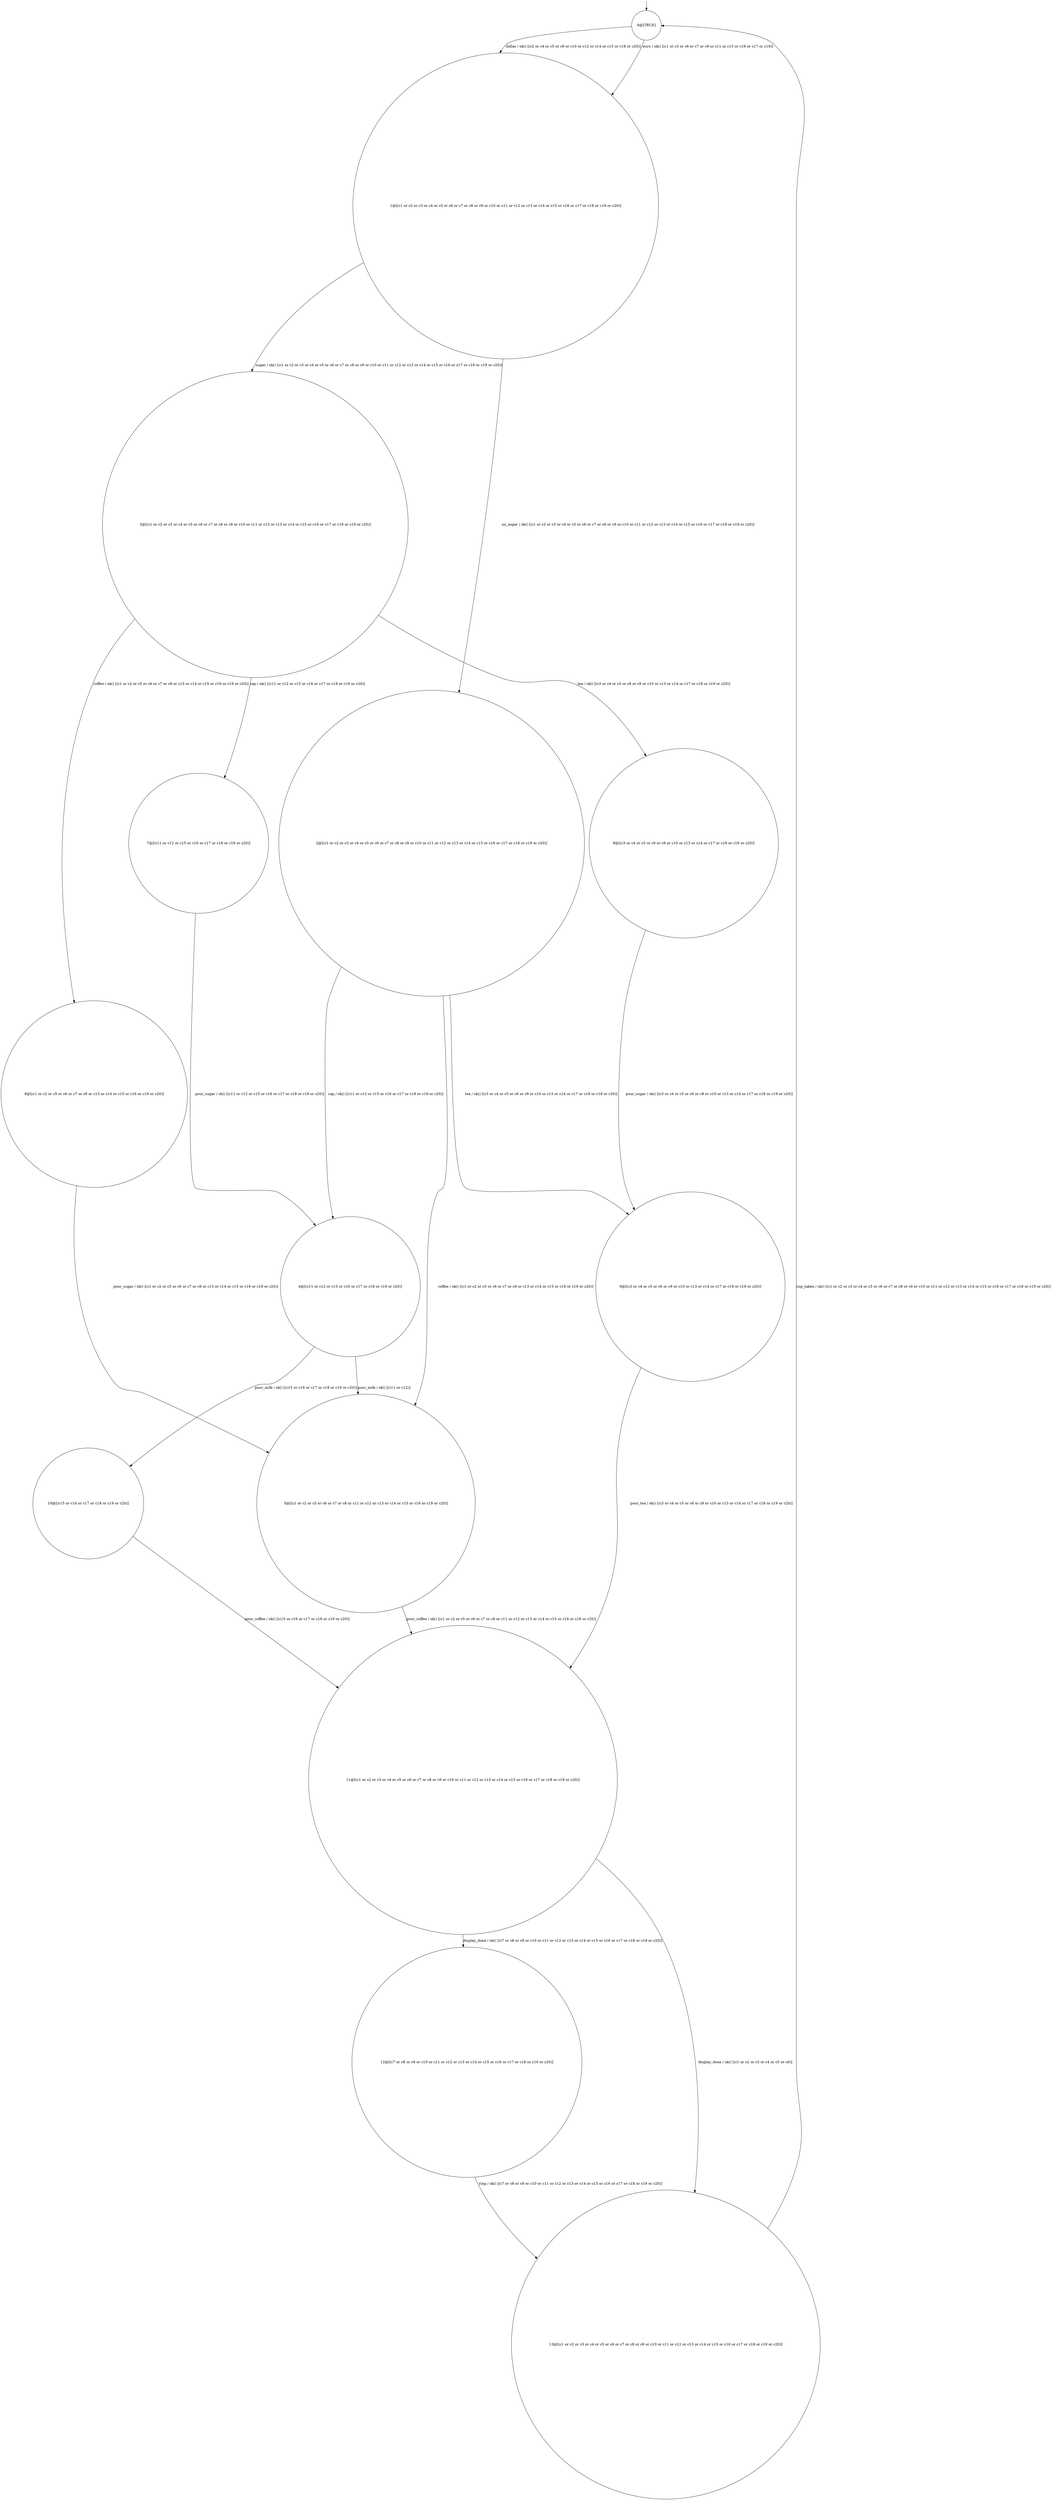 digraph g {
	edge [lblstyle="above, sloped"];
	s0 [shape="circle" label="0@[TRUE]"];
	s1 [shape="circle" label="1@[(c1 or c2 or c3 or c4 or c5 or c6 or c7 or c8 or c9 or c10 or c11 or c12 or c13 or c14 or c15 or c16 or c17 or c18 or c19 or c20)]"];
	s2 [shape="circle" label="2@[(c1 or c2 or c3 or c4 or c5 or c6 or c7 or c8 or c9 or c10 or c11 or c12 or c13 or c14 or c15 or c16 or c17 or c18 or c19 or c20)]"];
	s3 [shape="circle" label="3@[(c1 or c2 or c3 or c4 or c5 or c6 or c7 or c8 or c9 or c10 or c11 or c12 or c13 or c14 or c15 or c16 or c17 or c18 or c19 or c20)]"];
	s4 [shape="circle" label="4@[(c11 or c12 or c15 or c16 or c17 or c18 or c19 or c20)]"];
	s5 [shape="circle" label="5@[(c1 or c2 or c5 or c6 or c7 or c8 or c11 or c12 or c13 or c14 or c15 or c16 or c19 or c20)]"];
	s6 [shape="circle" label="6@[(c3 or c4 or c5 or c6 or c9 or c10 or c13 or c14 or c17 or c18 or c19 or c20)]"];
	s7 [shape="circle" label="7@[(c11 or c12 or c15 or c16 or c17 or c18 or c19 or c20)]"];
	s8 [shape="circle" label="8@[(c1 or c2 or c5 or c6 or c7 or c8 or c13 or c14 or c15 or c16 or c19 or c20)]"];
	s9 [shape="circle" label="9@[(c3 or c4 or c5 or c6 or c9 or c10 or c13 or c14 or c17 or c18 or c19 or c20)]"];
	s10 [shape="circle" label="10@[(c15 or c16 or c17 or c18 or c19 or c20)]"];
	s11 [shape="circle" label="11@[(c1 or c2 or c3 or c4 or c5 or c6 or c7 or c8 or c9 or c10 or c11 or c12 or c13 or c14 or c15 or c16 or c17 or c18 or c19 or c20)]"];
	s12 [shape="circle" label="12@[(c7 or c8 or c9 or c10 or c11 or c12 or c13 or c14 or c15 or c16 or c17 or c18 or c19 or c20)]"];
	s13 [shape="circle" label="13@[(c1 or c2 or c3 or c4 or c5 or c6 or c7 or c8 or c9 or c10 or c11 or c12 or c13 or c14 or c15 or c16 or c17 or c18 or c19 or c20)]"];
	s0 -> s1 [label="dollar / ok() [(c2 or c4 or c5 or c8 or c10 or c12 or c14 or c15 or c18 or c20)]"];
	s0 -> s1 [label="euro / ok() [(c1 or c3 or c6 or c7 or c9 or c11 or c13 or c16 or c17 or c19)]"];
	s1 -> s2 [label="no_sugar / ok() [(c1 or c2 or c3 or c4 or c5 or c6 or c7 or c8 or c9 or c10 or c11 or c12 or c13 or c14 or c15 or c16 or c17 or c18 or c19 or c20)]"];
	s1 -> s3 [label="sugar / ok() [(c1 or c2 or c3 or c4 or c5 or c6 or c7 or c8 or c9 or c10 or c11 or c12 or c13 or c14 or c15 or c16 or c17 or c18 or c19 or c20)]"];
	s2 -> s4 [label="cap / ok() [(c11 or c12 or c15 or c16 or c17 or c18 or c19 or c20)]"];
	s2 -> s5 [label="coffee / ok() [(c1 or c2 or c5 or c6 or c7 or c8 or c13 or c14 or c15 or c16 or c19 or c20)]"];
	s2 -> s6 [label="tea / ok() [(c3 or c4 or c5 or c6 or c9 or c10 or c13 or c14 or c17 or c18 or c19 or c20)]"];
	s3 -> s7 [label="cap / ok() [(c11 or c12 or c15 or c16 or c17 or c18 or c19 or c20)]"];
	s3 -> s8 [label="coffee / ok() [(c1 or c2 or c5 or c6 or c7 or c8 or c13 or c14 or c15 or c16 or c19 or c20)]"];
	s3 -> s9 [label="tea / ok() [(c3 or c4 or c5 or c6 or c9 or c10 or c13 or c14 or c17 or c18 or c19 or c20)]"];
	s4 -> s10 [label="pour_milk / ok() [(c15 or c16 or c17 or c18 or c19 or c20)]"];
	s4 -> s5 [label="pour_milk / ok() [(c11 or c12)]"];
	s5 -> s11 [label="pour_coffee / ok() [(c1 or c2 or c5 or c6 or c7 or c8 or c11 or c12 or c13 or c14 or c15 or c16 or c19 or c20)]"];
	s6 -> s11 [label="pour_tea / ok() [(c3 or c4 or c5 or c6 or c9 or c10 or c13 or c14 or c17 or c18 or c19 or c20)]"];
	s7 -> s4 [label="pour_sugar / ok() [(c11 or c12 or c15 or c16 or c17 or c18 or c19 or c20)]"];
	s8 -> s5 [label="pour_sugar / ok() [(c1 or c2 or c5 or c6 or c7 or c8 or c13 or c14 or c15 or c16 or c19 or c20)]"];
	s9 -> s6 [label="pour_sugar / ok() [(c3 or c4 or c5 or c6 or c9 or c10 or c13 or c14 or c17 or c18 or c19 or c20)]"];
	s10 -> s11 [label="pour_coffee / ok() [(c15 or c16 or c17 or c18 or c19 or c20)]"];
	s11 -> s13 [label="display_done / ok() [(c1 or c2 or c3 or c4 or c5 or c6)]"];
	s11 -> s12 [label="display_done / ok() [(c7 or c8 or c9 or c10 or c11 or c12 or c13 or c14 or c15 or c16 or c17 or c18 or c19 or c20)]"];
	s12 -> s13 [label="ring / ok() [(c7 or c8 or c9 or c10 or c11 or c12 or c13 or c14 or c15 or c16 or c17 or c18 or c19 or c20)]"];
	s13 -> s0 [label="cup_taken / ok() [(c1 or c2 or c3 or c4 or c5 or c6 or c7 or c8 or c9 or c10 or c11 or c12 or c13 or c14 or c15 or c16 or c17 or c18 or c19 or c20)]"];
	__start0 [label="" shape="none" width="0" height="0"];
	__start0 -> s0;
}